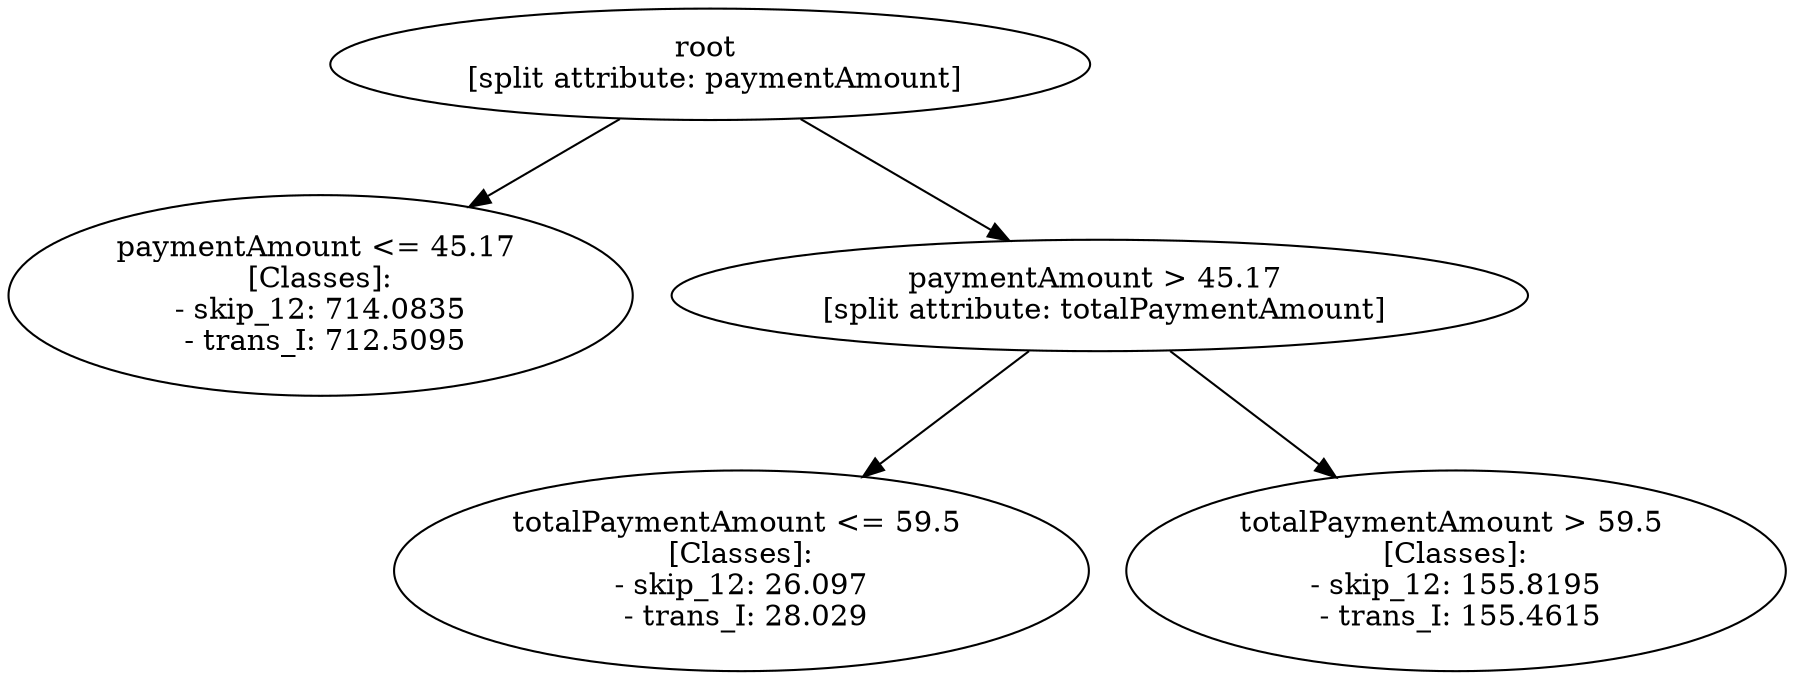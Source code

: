 // Road_Traffic_Fine_Management_Process-p_19-1
digraph "Road_Traffic_Fine_Management_Process-p_19-1" {
	"4d1488b2-41c1-47f0-8e20-79fe56380632" [label="root 
 [split attribute: paymentAmount]"]
	"317f7092-e392-4e48-864f-d044b58a6d43" [label="paymentAmount <= 45.17 
 [Classes]: 
 - skip_12: 714.0835 
 - trans_I: 712.5095"]
	"4d1488b2-41c1-47f0-8e20-79fe56380632" -> "317f7092-e392-4e48-864f-d044b58a6d43"
	"c8b1bc76-e5e0-43d5-a042-f2cc85caef6c" [label="paymentAmount > 45.17 
 [split attribute: totalPaymentAmount]"]
	"4d1488b2-41c1-47f0-8e20-79fe56380632" -> "c8b1bc76-e5e0-43d5-a042-f2cc85caef6c"
	"85358c44-b949-4cac-aaa4-aad3050220a0" [label="totalPaymentAmount <= 59.5 
 [Classes]: 
 - skip_12: 26.097 
 - trans_I: 28.029"]
	"c8b1bc76-e5e0-43d5-a042-f2cc85caef6c" -> "85358c44-b949-4cac-aaa4-aad3050220a0"
	"df135dc4-de32-4a1d-858f-8e7042f6a0c4" [label="totalPaymentAmount > 59.5 
 [Classes]: 
 - skip_12: 155.8195 
 - trans_I: 155.4615"]
	"c8b1bc76-e5e0-43d5-a042-f2cc85caef6c" -> "df135dc4-de32-4a1d-858f-8e7042f6a0c4"
}
